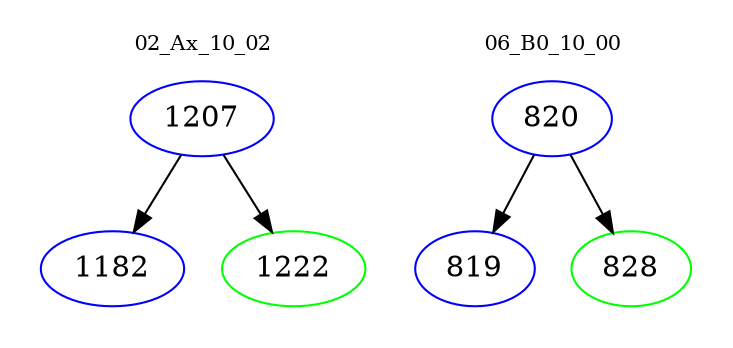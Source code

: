 digraph{
subgraph cluster_0 {
color = white
label = "02_Ax_10_02";
fontsize=10;
T0_1207 [label="1207", color="blue"]
T0_1207 -> T0_1182 [color="black"]
T0_1182 [label="1182", color="blue"]
T0_1207 -> T0_1222 [color="black"]
T0_1222 [label="1222", color="green"]
}
subgraph cluster_1 {
color = white
label = "06_B0_10_00";
fontsize=10;
T1_820 [label="820", color="blue"]
T1_820 -> T1_819 [color="black"]
T1_819 [label="819", color="blue"]
T1_820 -> T1_828 [color="black"]
T1_828 [label="828", color="green"]
}
}
